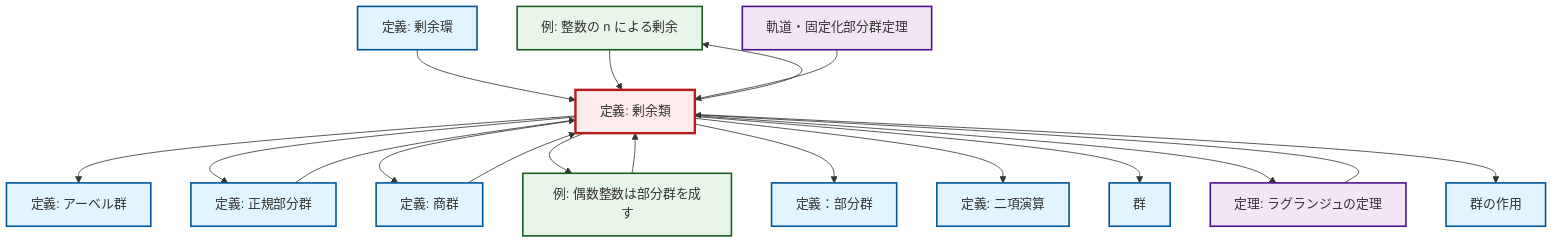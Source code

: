 graph TD
    classDef definition fill:#e1f5fe,stroke:#01579b,stroke-width:2px
    classDef theorem fill:#f3e5f5,stroke:#4a148c,stroke-width:2px
    classDef axiom fill:#fff3e0,stroke:#e65100,stroke-width:2px
    classDef example fill:#e8f5e9,stroke:#1b5e20,stroke-width:2px
    classDef current fill:#ffebee,stroke:#b71c1c,stroke-width:3px
    def-binary-operation["定義: 二項演算"]:::definition
    def-abelian-group["定義: アーベル群"]:::definition
    ex-quotient-integers-mod-n["例: 整数の n による剰余"]:::example
    def-quotient-group["定義: 商群"]:::definition
    def-normal-subgroup["定義: 正規部分群"]:::definition
    ex-even-integers-subgroup["例: 偶数整数は部分群を成す"]:::example
    thm-lagrange["定理: ラグランジュの定理"]:::theorem
    thm-orbit-stabilizer["軌道・固定化部分群定理"]:::theorem
    def-group-action["群の作用"]:::definition
    def-subgroup["定義：部分群"]:::definition
    def-group["群"]:::definition
    def-quotient-ring["定義: 剰余環"]:::definition
    def-coset["定義: 剰余類"]:::definition
    def-quotient-ring --> def-coset
    def-coset --> def-abelian-group
    def-coset --> def-normal-subgroup
    def-coset --> def-quotient-group
    def-coset --> ex-even-integers-subgroup
    def-coset --> ex-quotient-integers-mod-n
    thm-lagrange --> def-coset
    def-quotient-group --> def-coset
    def-coset --> def-subgroup
    def-coset --> def-binary-operation
    def-coset --> def-group
    def-coset --> thm-lagrange
    ex-even-integers-subgroup --> def-coset
    ex-quotient-integers-mod-n --> def-coset
    def-normal-subgroup --> def-coset
    thm-orbit-stabilizer --> def-coset
    def-coset --> def-group-action
    class def-coset current
